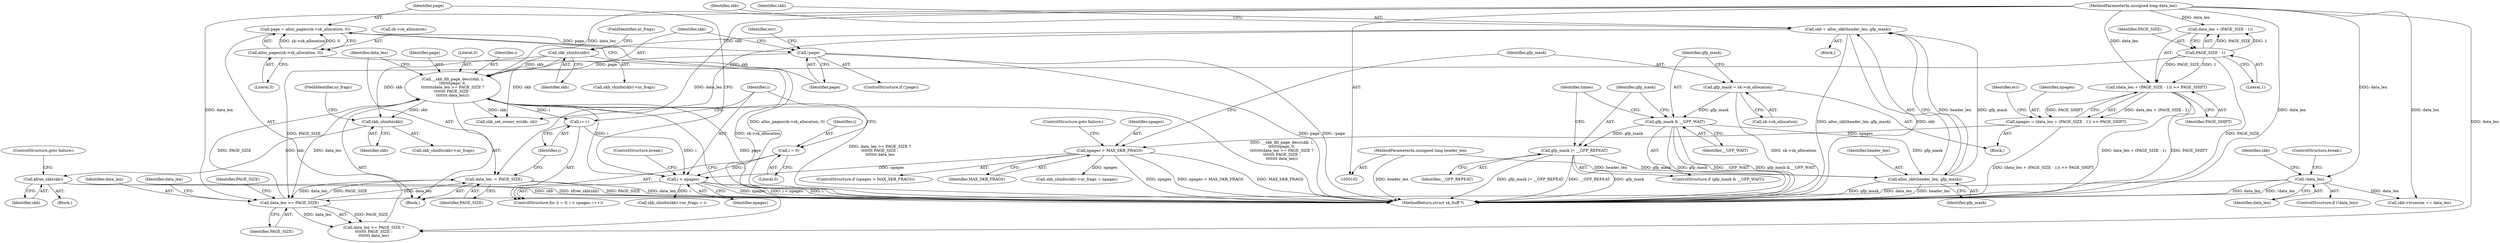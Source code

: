digraph "0_linux_cc9b17ad29ecaa20bfe426a8d4dbfb94b13ff1cc@API" {
"1000239" [label="(Call,kfree_skb(skb))"];
"1000235" [label="(Call,skb_shinfo(skb))"];
"1000242" [label="(Call,__skb_fill_page_desc(skb, i,\n\t\t\t\t\t\t\tpage, 0,\n\t\t\t\t\t\t\t(data_len >= PAGE_SIZE ?\n\t\t\t\t\t\t\t PAGE_SIZE :\n\t\t\t\t\t\t\t data_len)))"];
"1000203" [label="(Call,skb_shinfo(skb))"];
"1000183" [label="(Call,skb = alloc_skb(header_len, gfp_mask))"];
"1000185" [label="(Call,alloc_skb(header_len, gfp_mask))"];
"1000104" [label="(MethodParameterIn,unsigned long header_len)"];
"1000141" [label="(Call,gfp_mask |= __GFP_REPEAT)"];
"1000138" [label="(Call,gfp_mask & __GFP_WAIT)"];
"1000132" [label="(Call,gfp_mask = sk->sk_allocation)"];
"1000211" [label="(Call,i < npages)"];
"1000208" [label="(Call,i = 0)"];
"1000214" [label="(Call,i++)"];
"1000128" [label="(Call,npages > MAX_SKB_FRAGS)"];
"1000114" [label="(Call,npages = (data_len + (PAGE_SIZE - 1)) >> PAGE_SHIFT)"];
"1000116" [label="(Call,(data_len + (PAGE_SIZE - 1)) >> PAGE_SHIFT)"];
"1000105" [label="(MethodParameterIn,unsigned long data_len)"];
"1000119" [label="(Call,PAGE_SIZE - 1)"];
"1000226" [label="(Call,!page)"];
"1000218" [label="(Call,page = alloc_pages(sk->sk_allocation, 0))"];
"1000220" [label="(Call,alloc_pages(sk->sk_allocation, 0))"];
"1000248" [label="(Call,data_len >= PAGE_SIZE)"];
"1000253" [label="(Call,data_len -= PAGE_SIZE)"];
"1000193" [label="(Call,!data_len)"];
"1000143" [label="(Identifier,__GFP_REPEAT)"];
"1000141" [label="(Call,gfp_mask |= __GFP_REPEAT)"];
"1000295" [label="(Call,skb_set_owner_w(skb, sk))"];
"1000119" [label="(Call,PAGE_SIZE - 1)"];
"1000133" [label="(Identifier,gfp_mask)"];
"1000210" [label="(Literal,0)"];
"1000235" [label="(Call,skb_shinfo(skb))"];
"1000247" [label="(Call,data_len >= PAGE_SIZE ?\n\t\t\t\t\t\t\t PAGE_SIZE :\n\t\t\t\t\t\t\t data_len)"];
"1000183" [label="(Call,skb = alloc_skb(header_len, gfp_mask))"];
"1000246" [label="(Literal,0)"];
"1000254" [label="(Identifier,data_len)"];
"1000140" [label="(Identifier,__GFP_WAIT)"];
"1000233" [label="(Call,skb_shinfo(skb)->nr_frags = i)"];
"1000134" [label="(Call,sk->sk_allocation)"];
"1000253" [label="(Call,data_len -= PAGE_SIZE)"];
"1000120" [label="(Identifier,PAGE_SIZE)"];
"1000194" [label="(Identifier,data_len)"];
"1000213" [label="(Identifier,npages)"];
"1000256" [label="(ControlStructure,break;)"];
"1000312" [label="(MethodReturn,struct sk_buff *)"];
"1000203" [label="(Call,skb_shinfo(skb))"];
"1000212" [label="(Identifier,i)"];
"1000209" [label="(Identifier,i)"];
"1000220" [label="(Call,alloc_pages(sk->sk_allocation, 0))"];
"1000242" [label="(Call,__skb_fill_page_desc(skb, i,\n\t\t\t\t\t\t\tpage, 0,\n\t\t\t\t\t\t\t(data_len >= PAGE_SIZE ?\n\t\t\t\t\t\t\t PAGE_SIZE :\n\t\t\t\t\t\t\t data_len)))"];
"1000234" [label="(Call,skb_shinfo(skb)->nr_frags)"];
"1000196" [label="(Call,skb->truesize += data_len)"];
"1000187" [label="(Identifier,gfp_mask)"];
"1000127" [label="(ControlStructure,if (npages > MAX_SKB_FRAGS))"];
"1000214" [label="(Call,i++)"];
"1000122" [label="(Identifier,PAGE_SHIFT)"];
"1000208" [label="(Call,i = 0)"];
"1000128" [label="(Call,npages > MAX_SKB_FRAGS)"];
"1000121" [label="(Literal,1)"];
"1000131" [label="(ControlStructure,goto failure;)"];
"1000104" [label="(MethodParameterIn,unsigned long header_len)"];
"1000198" [label="(Identifier,skb)"];
"1000239" [label="(Call,kfree_skb(skb))"];
"1000145" [label="(Identifier,timeo)"];
"1000250" [label="(Identifier,PAGE_SIZE)"];
"1000227" [label="(Identifier,page)"];
"1000236" [label="(Identifier,skb)"];
"1000186" [label="(Identifier,header_len)"];
"1000230" [label="(Identifier,err)"];
"1000142" [label="(Identifier,gfp_mask)"];
"1000116" [label="(Call,(data_len + (PAGE_SIZE - 1)) >> PAGE_SHIFT)"];
"1000251" [label="(Identifier,PAGE_SIZE)"];
"1000244" [label="(Identifier,i)"];
"1000130" [label="(Identifier,MAX_SKB_FRAGS)"];
"1000248" [label="(Call,data_len >= PAGE_SIZE)"];
"1000204" [label="(Identifier,skb)"];
"1000245" [label="(Identifier,page)"];
"1000185" [label="(Call,alloc_skb(header_len, gfp_mask))"];
"1000182" [label="(Block,)"];
"1000189" [label="(Identifier,skb)"];
"1000195" [label="(ControlStructure,break;)"];
"1000192" [label="(ControlStructure,if (!data_len))"];
"1000237" [label="(FieldIdentifier,nr_frags)"];
"1000240" [label="(Identifier,skb)"];
"1000202" [label="(Call,skb_shinfo(skb)->nr_frags)"];
"1000219" [label="(Identifier,page)"];
"1000224" [label="(Literal,0)"];
"1000201" [label="(Call,skb_shinfo(skb)->nr_frags = npages)"];
"1000211" [label="(Call,i < npages)"];
"1000132" [label="(Call,gfp_mask = sk->sk_allocation)"];
"1000226" [label="(Call,!page)"];
"1000117" [label="(Call,data_len + (PAGE_SIZE - 1))"];
"1000249" [label="(Identifier,data_len)"];
"1000105" [label="(MethodParameterIn,unsigned long data_len)"];
"1000205" [label="(FieldIdentifier,nr_frags)"];
"1000184" [label="(Identifier,skb)"];
"1000216" [label="(Block,)"];
"1000139" [label="(Identifier,gfp_mask)"];
"1000241" [label="(ControlStructure,goto failure;)"];
"1000228" [label="(Block,)"];
"1000221" [label="(Call,sk->sk_allocation)"];
"1000215" [label="(Identifier,i)"];
"1000114" [label="(Call,npages = (data_len + (PAGE_SIZE - 1)) >> PAGE_SHIFT)"];
"1000243" [label="(Identifier,skb)"];
"1000137" [label="(ControlStructure,if (gfp_mask & __GFP_WAIT))"];
"1000193" [label="(Call,!data_len)"];
"1000225" [label="(ControlStructure,if (!page))"];
"1000207" [label="(ControlStructure,for (i = 0; i < npages; i++))"];
"1000138" [label="(Call,gfp_mask & __GFP_WAIT)"];
"1000108" [label="(Block,)"];
"1000115" [label="(Identifier,npages)"];
"1000124" [label="(Identifier,err)"];
"1000129" [label="(Identifier,npages)"];
"1000218" [label="(Call,page = alloc_pages(sk->sk_allocation, 0))"];
"1000252" [label="(Identifier,data_len)"];
"1000255" [label="(Identifier,PAGE_SIZE)"];
"1000239" -> "1000228"  [label="AST: "];
"1000239" -> "1000240"  [label="CFG: "];
"1000240" -> "1000239"  [label="AST: "];
"1000241" -> "1000239"  [label="CFG: "];
"1000239" -> "1000312"  [label="DDG: kfree_skb(skb)"];
"1000239" -> "1000312"  [label="DDG: skb"];
"1000235" -> "1000239"  [label="DDG: skb"];
"1000235" -> "1000234"  [label="AST: "];
"1000235" -> "1000236"  [label="CFG: "];
"1000236" -> "1000235"  [label="AST: "];
"1000237" -> "1000235"  [label="CFG: "];
"1000242" -> "1000235"  [label="DDG: skb"];
"1000203" -> "1000235"  [label="DDG: skb"];
"1000242" -> "1000216"  [label="AST: "];
"1000242" -> "1000247"  [label="CFG: "];
"1000243" -> "1000242"  [label="AST: "];
"1000244" -> "1000242"  [label="AST: "];
"1000245" -> "1000242"  [label="AST: "];
"1000246" -> "1000242"  [label="AST: "];
"1000247" -> "1000242"  [label="AST: "];
"1000254" -> "1000242"  [label="CFG: "];
"1000242" -> "1000312"  [label="DDG: __skb_fill_page_desc(skb, i,\n\t\t\t\t\t\t\tpage, 0,\n\t\t\t\t\t\t\t(data_len >= PAGE_SIZE ?\n\t\t\t\t\t\t\t PAGE_SIZE :\n\t\t\t\t\t\t\t data_len))"];
"1000242" -> "1000312"  [label="DDG: page"];
"1000242" -> "1000312"  [label="DDG: data_len >= PAGE_SIZE ?\n\t\t\t\t\t\t\t PAGE_SIZE :\n\t\t\t\t\t\t\t data_len"];
"1000242" -> "1000214"  [label="DDG: i"];
"1000203" -> "1000242"  [label="DDG: skb"];
"1000211" -> "1000242"  [label="DDG: i"];
"1000226" -> "1000242"  [label="DDG: page"];
"1000248" -> "1000242"  [label="DDG: PAGE_SIZE"];
"1000248" -> "1000242"  [label="DDG: data_len"];
"1000105" -> "1000242"  [label="DDG: data_len"];
"1000242" -> "1000295"  [label="DDG: skb"];
"1000203" -> "1000202"  [label="AST: "];
"1000203" -> "1000204"  [label="CFG: "];
"1000204" -> "1000203"  [label="AST: "];
"1000205" -> "1000203"  [label="CFG: "];
"1000183" -> "1000203"  [label="DDG: skb"];
"1000203" -> "1000295"  [label="DDG: skb"];
"1000183" -> "1000182"  [label="AST: "];
"1000183" -> "1000185"  [label="CFG: "];
"1000184" -> "1000183"  [label="AST: "];
"1000185" -> "1000183"  [label="AST: "];
"1000189" -> "1000183"  [label="CFG: "];
"1000183" -> "1000312"  [label="DDG: alloc_skb(header_len, gfp_mask)"];
"1000183" -> "1000312"  [label="DDG: skb"];
"1000185" -> "1000183"  [label="DDG: header_len"];
"1000185" -> "1000183"  [label="DDG: gfp_mask"];
"1000183" -> "1000295"  [label="DDG: skb"];
"1000185" -> "1000187"  [label="CFG: "];
"1000186" -> "1000185"  [label="AST: "];
"1000187" -> "1000185"  [label="AST: "];
"1000185" -> "1000312"  [label="DDG: header_len"];
"1000185" -> "1000312"  [label="DDG: gfp_mask"];
"1000104" -> "1000185"  [label="DDG: header_len"];
"1000141" -> "1000185"  [label="DDG: gfp_mask"];
"1000138" -> "1000185"  [label="DDG: gfp_mask"];
"1000104" -> "1000102"  [label="AST: "];
"1000104" -> "1000312"  [label="DDG: header_len"];
"1000141" -> "1000137"  [label="AST: "];
"1000141" -> "1000143"  [label="CFG: "];
"1000142" -> "1000141"  [label="AST: "];
"1000143" -> "1000141"  [label="AST: "];
"1000145" -> "1000141"  [label="CFG: "];
"1000141" -> "1000312"  [label="DDG: gfp_mask"];
"1000141" -> "1000312"  [label="DDG: gfp_mask |= __GFP_REPEAT"];
"1000141" -> "1000312"  [label="DDG: __GFP_REPEAT"];
"1000138" -> "1000141"  [label="DDG: gfp_mask"];
"1000138" -> "1000137"  [label="AST: "];
"1000138" -> "1000140"  [label="CFG: "];
"1000139" -> "1000138"  [label="AST: "];
"1000140" -> "1000138"  [label="AST: "];
"1000142" -> "1000138"  [label="CFG: "];
"1000145" -> "1000138"  [label="CFG: "];
"1000138" -> "1000312"  [label="DDG: gfp_mask"];
"1000138" -> "1000312"  [label="DDG: __GFP_WAIT"];
"1000138" -> "1000312"  [label="DDG: gfp_mask & __GFP_WAIT"];
"1000132" -> "1000138"  [label="DDG: gfp_mask"];
"1000132" -> "1000108"  [label="AST: "];
"1000132" -> "1000134"  [label="CFG: "];
"1000133" -> "1000132"  [label="AST: "];
"1000134" -> "1000132"  [label="AST: "];
"1000139" -> "1000132"  [label="CFG: "];
"1000132" -> "1000312"  [label="DDG: sk->sk_allocation"];
"1000211" -> "1000207"  [label="AST: "];
"1000211" -> "1000213"  [label="CFG: "];
"1000212" -> "1000211"  [label="AST: "];
"1000213" -> "1000211"  [label="AST: "];
"1000219" -> "1000211"  [label="CFG: "];
"1000256" -> "1000211"  [label="CFG: "];
"1000211" -> "1000312"  [label="DDG: i"];
"1000211" -> "1000312"  [label="DDG: npages"];
"1000211" -> "1000312"  [label="DDG: i < npages"];
"1000208" -> "1000211"  [label="DDG: i"];
"1000214" -> "1000211"  [label="DDG: i"];
"1000128" -> "1000211"  [label="DDG: npages"];
"1000211" -> "1000233"  [label="DDG: i"];
"1000208" -> "1000207"  [label="AST: "];
"1000208" -> "1000210"  [label="CFG: "];
"1000209" -> "1000208"  [label="AST: "];
"1000210" -> "1000208"  [label="AST: "];
"1000212" -> "1000208"  [label="CFG: "];
"1000214" -> "1000207"  [label="AST: "];
"1000214" -> "1000215"  [label="CFG: "];
"1000215" -> "1000214"  [label="AST: "];
"1000212" -> "1000214"  [label="CFG: "];
"1000128" -> "1000127"  [label="AST: "];
"1000128" -> "1000130"  [label="CFG: "];
"1000129" -> "1000128"  [label="AST: "];
"1000130" -> "1000128"  [label="AST: "];
"1000131" -> "1000128"  [label="CFG: "];
"1000133" -> "1000128"  [label="CFG: "];
"1000128" -> "1000312"  [label="DDG: MAX_SKB_FRAGS"];
"1000128" -> "1000312"  [label="DDG: npages"];
"1000128" -> "1000312"  [label="DDG: npages > MAX_SKB_FRAGS"];
"1000114" -> "1000128"  [label="DDG: npages"];
"1000128" -> "1000201"  [label="DDG: npages"];
"1000114" -> "1000108"  [label="AST: "];
"1000114" -> "1000116"  [label="CFG: "];
"1000115" -> "1000114"  [label="AST: "];
"1000116" -> "1000114"  [label="AST: "];
"1000124" -> "1000114"  [label="CFG: "];
"1000114" -> "1000312"  [label="DDG: (data_len + (PAGE_SIZE - 1)) >> PAGE_SHIFT"];
"1000116" -> "1000114"  [label="DDG: data_len + (PAGE_SIZE - 1)"];
"1000116" -> "1000114"  [label="DDG: PAGE_SHIFT"];
"1000116" -> "1000122"  [label="CFG: "];
"1000117" -> "1000116"  [label="AST: "];
"1000122" -> "1000116"  [label="AST: "];
"1000116" -> "1000312"  [label="DDG: data_len + (PAGE_SIZE - 1)"];
"1000116" -> "1000312"  [label="DDG: PAGE_SHIFT"];
"1000105" -> "1000116"  [label="DDG: data_len"];
"1000119" -> "1000116"  [label="DDG: PAGE_SIZE"];
"1000119" -> "1000116"  [label="DDG: 1"];
"1000105" -> "1000102"  [label="AST: "];
"1000105" -> "1000312"  [label="DDG: data_len"];
"1000105" -> "1000117"  [label="DDG: data_len"];
"1000105" -> "1000193"  [label="DDG: data_len"];
"1000105" -> "1000196"  [label="DDG: data_len"];
"1000105" -> "1000248"  [label="DDG: data_len"];
"1000105" -> "1000247"  [label="DDG: data_len"];
"1000105" -> "1000253"  [label="DDG: data_len"];
"1000119" -> "1000117"  [label="AST: "];
"1000119" -> "1000121"  [label="CFG: "];
"1000120" -> "1000119"  [label="AST: "];
"1000121" -> "1000119"  [label="AST: "];
"1000117" -> "1000119"  [label="CFG: "];
"1000119" -> "1000312"  [label="DDG: PAGE_SIZE"];
"1000119" -> "1000117"  [label="DDG: PAGE_SIZE"];
"1000119" -> "1000117"  [label="DDG: 1"];
"1000119" -> "1000248"  [label="DDG: PAGE_SIZE"];
"1000226" -> "1000225"  [label="AST: "];
"1000226" -> "1000227"  [label="CFG: "];
"1000227" -> "1000226"  [label="AST: "];
"1000230" -> "1000226"  [label="CFG: "];
"1000243" -> "1000226"  [label="CFG: "];
"1000226" -> "1000312"  [label="DDG: page"];
"1000226" -> "1000312"  [label="DDG: !page"];
"1000218" -> "1000226"  [label="DDG: page"];
"1000218" -> "1000216"  [label="AST: "];
"1000218" -> "1000220"  [label="CFG: "];
"1000219" -> "1000218"  [label="AST: "];
"1000220" -> "1000218"  [label="AST: "];
"1000227" -> "1000218"  [label="CFG: "];
"1000218" -> "1000312"  [label="DDG: alloc_pages(sk->sk_allocation, 0)"];
"1000220" -> "1000218"  [label="DDG: sk->sk_allocation"];
"1000220" -> "1000218"  [label="DDG: 0"];
"1000220" -> "1000224"  [label="CFG: "];
"1000221" -> "1000220"  [label="AST: "];
"1000224" -> "1000220"  [label="AST: "];
"1000220" -> "1000312"  [label="DDG: sk->sk_allocation"];
"1000248" -> "1000247"  [label="AST: "];
"1000248" -> "1000250"  [label="CFG: "];
"1000249" -> "1000248"  [label="AST: "];
"1000250" -> "1000248"  [label="AST: "];
"1000251" -> "1000248"  [label="CFG: "];
"1000252" -> "1000248"  [label="CFG: "];
"1000253" -> "1000248"  [label="DDG: data_len"];
"1000193" -> "1000248"  [label="DDG: data_len"];
"1000248" -> "1000247"  [label="DDG: PAGE_SIZE"];
"1000248" -> "1000247"  [label="DDG: data_len"];
"1000248" -> "1000253"  [label="DDG: PAGE_SIZE"];
"1000248" -> "1000253"  [label="DDG: data_len"];
"1000253" -> "1000216"  [label="AST: "];
"1000253" -> "1000255"  [label="CFG: "];
"1000254" -> "1000253"  [label="AST: "];
"1000255" -> "1000253"  [label="AST: "];
"1000215" -> "1000253"  [label="CFG: "];
"1000253" -> "1000312"  [label="DDG: PAGE_SIZE"];
"1000253" -> "1000312"  [label="DDG: data_len"];
"1000193" -> "1000192"  [label="AST: "];
"1000193" -> "1000194"  [label="CFG: "];
"1000194" -> "1000193"  [label="AST: "];
"1000195" -> "1000193"  [label="CFG: "];
"1000198" -> "1000193"  [label="CFG: "];
"1000193" -> "1000312"  [label="DDG: data_len"];
"1000193" -> "1000312"  [label="DDG: !data_len"];
"1000193" -> "1000196"  [label="DDG: data_len"];
}
